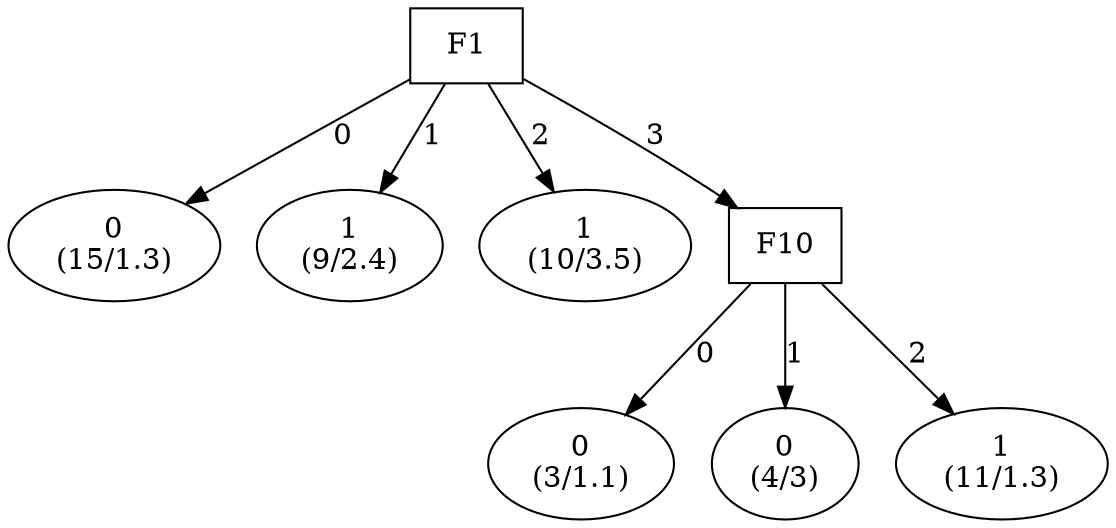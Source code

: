 digraph YaDT {
n0 [ shape=box, label="F1\n"]
n0 -> n1 [label="0"]
n1 [ shape=ellipse, label="0\n(15/1.3)"]
n0 -> n2 [label="1"]
n2 [ shape=ellipse, label="1\n(9/2.4)"]
n0 -> n3 [label="2"]
n3 [ shape=ellipse, label="1\n(10/3.5)"]
n0 -> n4 [label="3"]
n4 [ shape=box, label="F10\n"]
n4 -> n5 [label="0"]
n5 [ shape=ellipse, label="0\n(3/1.1)"]
n4 -> n6 [label="1"]
n6 [ shape=ellipse, label="0\n(4/3)"]
n4 -> n7 [label="2"]
n7 [ shape=ellipse, label="1\n(11/1.3)"]
}
